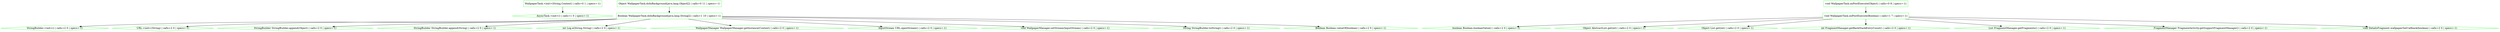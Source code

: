 digraph {
"android.os.AsyncTask.<init>().851267314eda5e53d03a498ec9892122" [shape=box,label="AsyncTask.<init>() | calls=1 0 | specs=-1)",color=green,shape=diamond]
"java.lang.StringBuilder.<init>().a1453c8ccb472646b431701148c46fb8" [shape=box,label="StringBuilder.<init>() | calls=2 0 | specs=-1)",color=green,shape=diamond]
"java.net.URL.<init>(java.lang.String).da20864021175a91ff6c358f31544d55" [shape=box,label="URL.<init>(String) | calls=2 0 | specs=-1)",color=green,shape=diamond]
"com.karthik.imager.WallpaperTask.<init>(java.lang.String,android.content.Context).bb187d93d017bbb0b2e5bf0449f2b690" [shape=box,label="WallpaperTask.<init>(String,Context) | calls=0 1 | specs=-1)",color=green,shape=box]
"java.lang.StringBuilder.append(java.lang.Object):java.lang.StringBuilder.513b349583883e855887c3929b40229d" [shape=box,label="StringBuilder StringBuilder.append(Object) | calls=2 0 | specs=-1)",color=green,shape=diamond]
"java.lang.StringBuilder.append(java.lang.String):java.lang.StringBuilder.347880f2435b095a604a93e1e0437477" [shape=box,label="StringBuilder StringBuilder.append(String) | calls=2 0 | specs=-1)",color=green,shape=diamond]
"java.lang.Boolean.booleanValue():boolean.1b7598ad0c34727c559ab4f80c79ba2f" [shape=box,label="boolean Boolean.booleanValue() | calls=2 0 | specs=-1)",color=green,shape=diamond]
"com.karthik.imager.WallpaperTask.doInBackground(java.lang.Object[]):java.lang.Object.ae6aa7931acee690dde4241abf475f6c" [shape=box,label="Object WallpaperTask.doInBackground(java.lang.Object[]) | calls=0 11 | specs=-1)",color=green,shape=box]
"com.karthik.imager.WallpaperTask.doInBackground(java.lang.String[]):java.lang.Boolean.9e4ed369edfb6a87544c5b1866e977bf" [shape=box,label="Boolean WallpaperTask.doInBackground(java.lang.String[]) | calls=1 10 | specs=-1)",color=green,shape=box]
"android.util.Log.e(java.lang.String,java.lang.String):int.c566fb243d73d89c02f48435b7324c66" [shape=box,label="int Log.e(String,String) | calls=2 0 | specs=-1)",color=green,shape=diamond]
"java.util.AbstractList.get(int):java.lang.Object.7a3e92c7bb3894920371b1cb88cbf046" [shape=box,label="Object AbstractList.get(int) | calls=2 0 | specs=-1)",color=green,shape=diamond]
"java.util.List.get(int):java.lang.Object.443c15f95e18d3aadc3d478f20fafd92" [shape=box,label="Object List.get(int) | calls=2 0 | specs=-1)",color=green,shape=diamond]
"android.support.v4.app.FragmentManager.getBackStackEntryCount():int.697f6da3be7ee1b1bff664608df64d67" [shape=box,label="int FragmentManager.getBackStackEntryCount() | calls=2 0 | specs=-1)",color=green,shape=diamond]
"android.support.v4.app.FragmentManager.getFragments():java.util.List.2af10307bf903213bc86c827c157714f" [shape=box,label="List FragmentManager.getFragments() | calls=2 0 | specs=-1)",color=green,shape=diamond]
"android.app.WallpaperManager.getInstance(android.content.Context):android.app.WallpaperManager.969a22ef5f22f7f230abe0fffef1a29b" [shape=box,label="WallpaperManager WallpaperManager.getInstance(Context) | calls=2 0 | specs=-1)",color=green,shape=diamond]
"android.support.v4.app.FragmentActivity.getSupportFragmentManager():android.support.v4.app.FragmentM.a150cf303806debb33e49fe7c1252551" [shape=box,label="FragmentManager FragmentActivity.getSupportFragmentManager() | calls=2 0 | specs=-1)",color=green,shape=diamond]
"com.karthik.imager.WallpaperTask.onPostExecute(java.lang.Boolean):void.10c83e324e12bd2fb30555177da9a908" [shape=box,label="void WallpaperTask.onPostExecute(Boolean) | calls=1 7 | specs=-1)",color=green,shape=box]
"com.karthik.imager.WallpaperTask.onPostExecute(java.lang.Object):void.d1662051d161f8d56b1668f5e77f2f6d" [shape=box,label="void WallpaperTask.onPostExecute(Object) | calls=0 8 | specs=-1)",color=green,shape=box]
"java.net.URL.openStream():java.io.InputStream.5f714ca9b3242b04a693e5b0486a69fb" [shape=box,label="InputStream URL.openStream() | calls=2 0 | specs=-1)",color=green,shape=diamond]
"android.app.WallpaperManager.setStream(java.io.InputStream):void.1f99a0766705e9fbd48577725cc09add" [shape=box,label="void WallpaperManager.setStream(InputStream) | calls=2 0 | specs=-1)",color=green,shape=diamond]
"java.lang.StringBuilder.toString():java.lang.String.4a65ad5ed7556db09d8fe83c91a23801" [shape=box,label="String StringBuilder.toString() | calls=2 0 | specs=-1)",color=green,shape=diamond]
"java.lang.Boolean.valueOf(boolean):java.lang.Boolean.5decce36a53accc32de0cc0d1b1622d0" [shape=box,label="Boolean Boolean.valueOf(boolean) | calls=2 0 | specs=-1)",color=green,shape=diamond]
"com.karthik.imager.Fragments.DetailsFragment.wallpaperSetCallback(boolean):void.b1c75fcc6b2453bb184acd092c0129e3" [shape=box,label="void DetailsFragment.wallpaperSetCallback(boolean) | calls=2 0 | specs=-1)",color=green,shape=diamond]
"com.karthik.imager.WallpaperTask.onPostExecute(java.lang.Object):void.d1662051d161f8d56b1668f5e77f2f6d" -> "com.karthik.imager.WallpaperTask.onPostExecute(java.lang.Boolean):void.10c83e324e12bd2fb30555177da9a908"
"com.karthik.imager.WallpaperTask.onPostExecute(java.lang.Boolean):void.10c83e324e12bd2fb30555177da9a908" -> "com.karthik.imager.Fragments.DetailsFragment.wallpaperSetCallback(boolean):void.b1c75fcc6b2453bb184acd092c0129e3"
"com.karthik.imager.WallpaperTask.onPostExecute(java.lang.Boolean):void.10c83e324e12bd2fb30555177da9a908" -> "android.support.v4.app.FragmentActivity.getSupportFragmentManager():android.support.v4.app.FragmentM.a150cf303806debb33e49fe7c1252551"
"com.karthik.imager.WallpaperTask.onPostExecute(java.lang.Boolean):void.10c83e324e12bd2fb30555177da9a908" -> "android.support.v4.app.FragmentManager.getFragments():java.util.List.2af10307bf903213bc86c827c157714f"
"com.karthik.imager.WallpaperTask.onPostExecute(java.lang.Boolean):void.10c83e324e12bd2fb30555177da9a908" -> "android.support.v4.app.FragmentManager.getBackStackEntryCount():int.697f6da3be7ee1b1bff664608df64d67"
"com.karthik.imager.WallpaperTask.onPostExecute(java.lang.Boolean):void.10c83e324e12bd2fb30555177da9a908" -> "java.util.List.get(int):java.lang.Object.443c15f95e18d3aadc3d478f20fafd92"
"com.karthik.imager.WallpaperTask.onPostExecute(java.lang.Boolean):void.10c83e324e12bd2fb30555177da9a908" -> "java.util.AbstractList.get(int):java.lang.Object.7a3e92c7bb3894920371b1cb88cbf046"
"com.karthik.imager.WallpaperTask.onPostExecute(java.lang.Boolean):void.10c83e324e12bd2fb30555177da9a908" -> "java.lang.Boolean.booleanValue():boolean.1b7598ad0c34727c559ab4f80c79ba2f"
"com.karthik.imager.WallpaperTask.doInBackground(java.lang.String[]):java.lang.Boolean.9e4ed369edfb6a87544c5b1866e977bf" -> "java.lang.Boolean.valueOf(boolean):java.lang.Boolean.5decce36a53accc32de0cc0d1b1622d0"
"com.karthik.imager.WallpaperTask.doInBackground(java.lang.String[]):java.lang.Boolean.9e4ed369edfb6a87544c5b1866e977bf" -> "java.lang.StringBuilder.toString():java.lang.String.4a65ad5ed7556db09d8fe83c91a23801"
"com.karthik.imager.WallpaperTask.doInBackground(java.lang.String[]):java.lang.Boolean.9e4ed369edfb6a87544c5b1866e977bf" -> "android.app.WallpaperManager.setStream(java.io.InputStream):void.1f99a0766705e9fbd48577725cc09add"
"com.karthik.imager.WallpaperTask.doInBackground(java.lang.String[]):java.lang.Boolean.9e4ed369edfb6a87544c5b1866e977bf" -> "java.net.URL.openStream():java.io.InputStream.5f714ca9b3242b04a693e5b0486a69fb"
"com.karthik.imager.WallpaperTask.doInBackground(java.lang.String[]):java.lang.Boolean.9e4ed369edfb6a87544c5b1866e977bf" -> "android.app.WallpaperManager.getInstance(android.content.Context):android.app.WallpaperManager.969a22ef5f22f7f230abe0fffef1a29b"
"com.karthik.imager.WallpaperTask.doInBackground(java.lang.String[]):java.lang.Boolean.9e4ed369edfb6a87544c5b1866e977bf" -> "android.util.Log.e(java.lang.String,java.lang.String):int.c566fb243d73d89c02f48435b7324c66"
"com.karthik.imager.WallpaperTask.doInBackground(java.lang.String[]):java.lang.Boolean.9e4ed369edfb6a87544c5b1866e977bf" -> "java.lang.StringBuilder.append(java.lang.String):java.lang.StringBuilder.347880f2435b095a604a93e1e0437477"
"com.karthik.imager.WallpaperTask.doInBackground(java.lang.String[]):java.lang.Boolean.9e4ed369edfb6a87544c5b1866e977bf" -> "java.lang.StringBuilder.append(java.lang.Object):java.lang.StringBuilder.513b349583883e855887c3929b40229d"
"com.karthik.imager.WallpaperTask.doInBackground(java.lang.String[]):java.lang.Boolean.9e4ed369edfb6a87544c5b1866e977bf" -> "java.net.URL.<init>(java.lang.String).da20864021175a91ff6c358f31544d55"
"com.karthik.imager.WallpaperTask.doInBackground(java.lang.String[]):java.lang.Boolean.9e4ed369edfb6a87544c5b1866e977bf" -> "java.lang.StringBuilder.<init>().a1453c8ccb472646b431701148c46fb8"
"com.karthik.imager.WallpaperTask.doInBackground(java.lang.Object[]):java.lang.Object.ae6aa7931acee690dde4241abf475f6c" -> "com.karthik.imager.WallpaperTask.doInBackground(java.lang.String[]):java.lang.Boolean.9e4ed369edfb6a87544c5b1866e977bf"
"com.karthik.imager.WallpaperTask.<init>(java.lang.String,android.content.Context).bb187d93d017bbb0b2e5bf0449f2b690" -> "android.os.AsyncTask.<init>().851267314eda5e53d03a498ec9892122"
}
